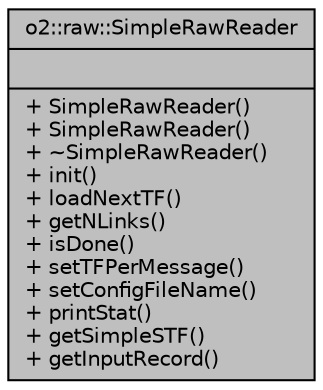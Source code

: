 digraph "o2::raw::SimpleRawReader"
{
 // INTERACTIVE_SVG=YES
  bgcolor="transparent";
  edge [fontname="Helvetica",fontsize="10",labelfontname="Helvetica",labelfontsize="10"];
  node [fontname="Helvetica",fontsize="10",shape=record];
  Node1 [label="{o2::raw::SimpleRawReader\n||+ SimpleRawReader()\l+ SimpleRawReader()\l+ ~SimpleRawReader()\l+ init()\l+ loadNextTF()\l+ getNLinks()\l+ isDone()\l+ setTFPerMessage()\l+ setConfigFileName()\l+ printStat()\l+ getSimpleSTF()\l+ getInputRecord()\l}",height=0.2,width=0.4,color="black", fillcolor="grey75", style="filled", fontcolor="black"];
}
